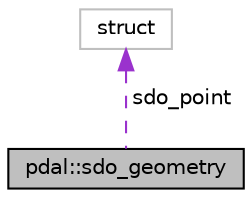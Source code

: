 digraph "pdal::sdo_geometry"
{
  edge [fontname="Helvetica",fontsize="10",labelfontname="Helvetica",labelfontsize="10"];
  node [fontname="Helvetica",fontsize="10",shape=record];
  Node1 [label="pdal::sdo_geometry",height=0.2,width=0.4,color="black", fillcolor="grey75", style="filled", fontcolor="black"];
  Node2 -> Node1 [dir="back",color="darkorchid3",fontsize="10",style="dashed",label=" sdo_point" ,fontname="Helvetica"];
  Node2 [label="struct",height=0.2,width=0.4,color="grey75", fillcolor="white", style="filled"];
}
